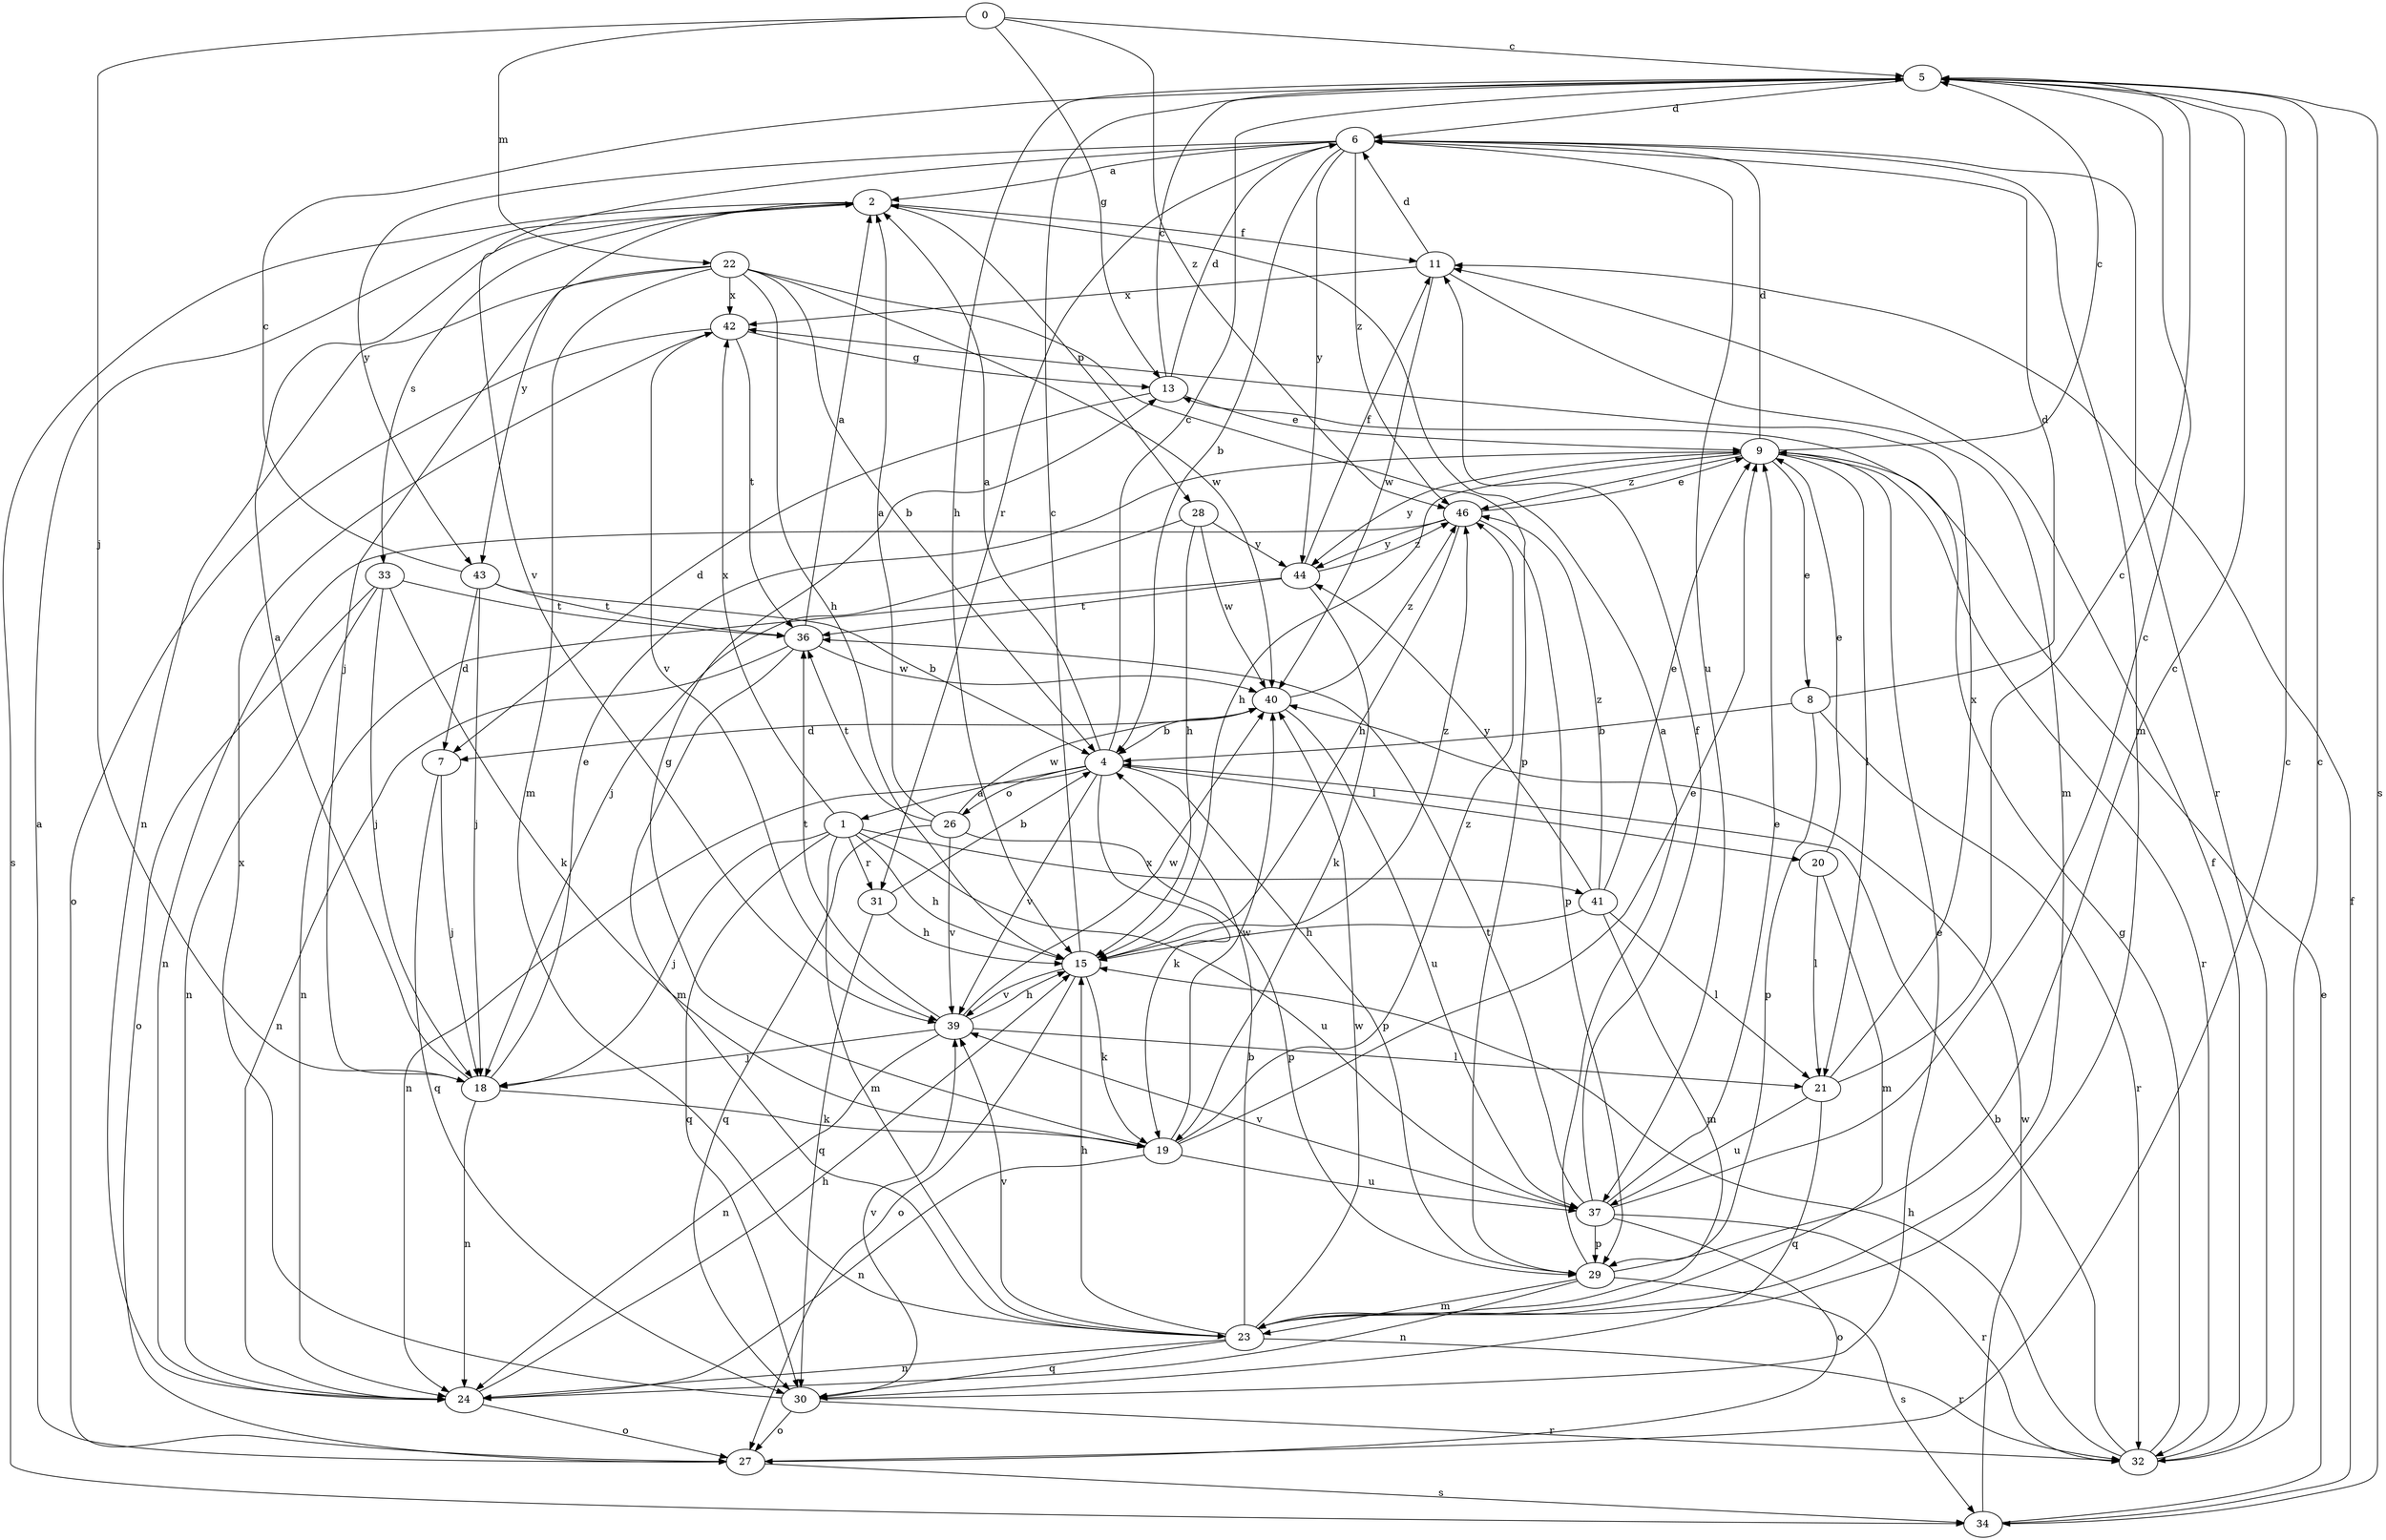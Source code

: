 strict digraph  {
0;
1;
2;
4;
5;
6;
7;
8;
9;
11;
13;
15;
18;
19;
20;
21;
22;
23;
24;
26;
27;
28;
29;
30;
31;
32;
33;
34;
36;
37;
39;
40;
41;
42;
43;
44;
46;
0 -> 5  [label=c];
0 -> 13  [label=g];
0 -> 18  [label=j];
0 -> 22  [label=m];
0 -> 46  [label=z];
1 -> 15  [label=h];
1 -> 18  [label=j];
1 -> 23  [label=m];
1 -> 30  [label=q];
1 -> 31  [label=r];
1 -> 37  [label=u];
1 -> 41  [label=x];
1 -> 42  [label=x];
2 -> 11  [label=f];
2 -> 28  [label=p];
2 -> 33  [label=s];
2 -> 34  [label=s];
2 -> 43  [label=y];
4 -> 1  [label=a];
4 -> 2  [label=a];
4 -> 5  [label=c];
4 -> 19  [label=k];
4 -> 20  [label=l];
4 -> 24  [label=n];
4 -> 26  [label=o];
4 -> 29  [label=p];
4 -> 39  [label=v];
5 -> 6  [label=d];
5 -> 15  [label=h];
5 -> 34  [label=s];
6 -> 2  [label=a];
6 -> 4  [label=b];
6 -> 23  [label=m];
6 -> 31  [label=r];
6 -> 32  [label=r];
6 -> 37  [label=u];
6 -> 39  [label=v];
6 -> 43  [label=y];
6 -> 44  [label=y];
6 -> 46  [label=z];
7 -> 18  [label=j];
7 -> 30  [label=q];
8 -> 4  [label=b];
8 -> 6  [label=d];
8 -> 29  [label=p];
8 -> 32  [label=r];
9 -> 5  [label=c];
9 -> 6  [label=d];
9 -> 8  [label=e];
9 -> 15  [label=h];
9 -> 21  [label=l];
9 -> 32  [label=r];
9 -> 44  [label=y];
9 -> 46  [label=z];
11 -> 6  [label=d];
11 -> 23  [label=m];
11 -> 40  [label=w];
11 -> 42  [label=x];
13 -> 5  [label=c];
13 -> 6  [label=d];
13 -> 7  [label=d];
13 -> 9  [label=e];
15 -> 5  [label=c];
15 -> 19  [label=k];
15 -> 27  [label=o];
15 -> 39  [label=v];
15 -> 46  [label=z];
18 -> 2  [label=a];
18 -> 9  [label=e];
18 -> 19  [label=k];
18 -> 24  [label=n];
19 -> 9  [label=e];
19 -> 13  [label=g];
19 -> 24  [label=n];
19 -> 37  [label=u];
19 -> 40  [label=w];
19 -> 46  [label=z];
20 -> 9  [label=e];
20 -> 21  [label=l];
20 -> 23  [label=m];
21 -> 5  [label=c];
21 -> 30  [label=q];
21 -> 37  [label=u];
21 -> 42  [label=x];
22 -> 4  [label=b];
22 -> 15  [label=h];
22 -> 18  [label=j];
22 -> 23  [label=m];
22 -> 24  [label=n];
22 -> 29  [label=p];
22 -> 40  [label=w];
22 -> 42  [label=x];
23 -> 4  [label=b];
23 -> 15  [label=h];
23 -> 24  [label=n];
23 -> 30  [label=q];
23 -> 32  [label=r];
23 -> 39  [label=v];
23 -> 40  [label=w];
24 -> 15  [label=h];
24 -> 27  [label=o];
26 -> 2  [label=a];
26 -> 29  [label=p];
26 -> 30  [label=q];
26 -> 36  [label=t];
26 -> 39  [label=v];
26 -> 40  [label=w];
27 -> 2  [label=a];
27 -> 5  [label=c];
27 -> 34  [label=s];
28 -> 15  [label=h];
28 -> 18  [label=j];
28 -> 40  [label=w];
28 -> 44  [label=y];
29 -> 2  [label=a];
29 -> 5  [label=c];
29 -> 23  [label=m];
29 -> 24  [label=n];
29 -> 34  [label=s];
30 -> 9  [label=e];
30 -> 27  [label=o];
30 -> 32  [label=r];
30 -> 39  [label=v];
30 -> 42  [label=x];
31 -> 4  [label=b];
31 -> 15  [label=h];
31 -> 30  [label=q];
32 -> 4  [label=b];
32 -> 5  [label=c];
32 -> 11  [label=f];
32 -> 13  [label=g];
32 -> 15  [label=h];
33 -> 18  [label=j];
33 -> 19  [label=k];
33 -> 24  [label=n];
33 -> 27  [label=o];
33 -> 36  [label=t];
34 -> 9  [label=e];
34 -> 11  [label=f];
34 -> 40  [label=w];
36 -> 2  [label=a];
36 -> 23  [label=m];
36 -> 24  [label=n];
36 -> 40  [label=w];
37 -> 5  [label=c];
37 -> 9  [label=e];
37 -> 11  [label=f];
37 -> 27  [label=o];
37 -> 29  [label=p];
37 -> 32  [label=r];
37 -> 36  [label=t];
37 -> 39  [label=v];
39 -> 15  [label=h];
39 -> 18  [label=j];
39 -> 21  [label=l];
39 -> 24  [label=n];
39 -> 36  [label=t];
39 -> 40  [label=w];
40 -> 4  [label=b];
40 -> 7  [label=d];
40 -> 37  [label=u];
40 -> 46  [label=z];
41 -> 9  [label=e];
41 -> 15  [label=h];
41 -> 21  [label=l];
41 -> 23  [label=m];
41 -> 44  [label=y];
41 -> 46  [label=z];
42 -> 13  [label=g];
42 -> 27  [label=o];
42 -> 36  [label=t];
42 -> 39  [label=v];
43 -> 4  [label=b];
43 -> 5  [label=c];
43 -> 7  [label=d];
43 -> 18  [label=j];
43 -> 36  [label=t];
44 -> 11  [label=f];
44 -> 19  [label=k];
44 -> 24  [label=n];
44 -> 36  [label=t];
44 -> 46  [label=z];
46 -> 9  [label=e];
46 -> 15  [label=h];
46 -> 24  [label=n];
46 -> 29  [label=p];
46 -> 44  [label=y];
}
